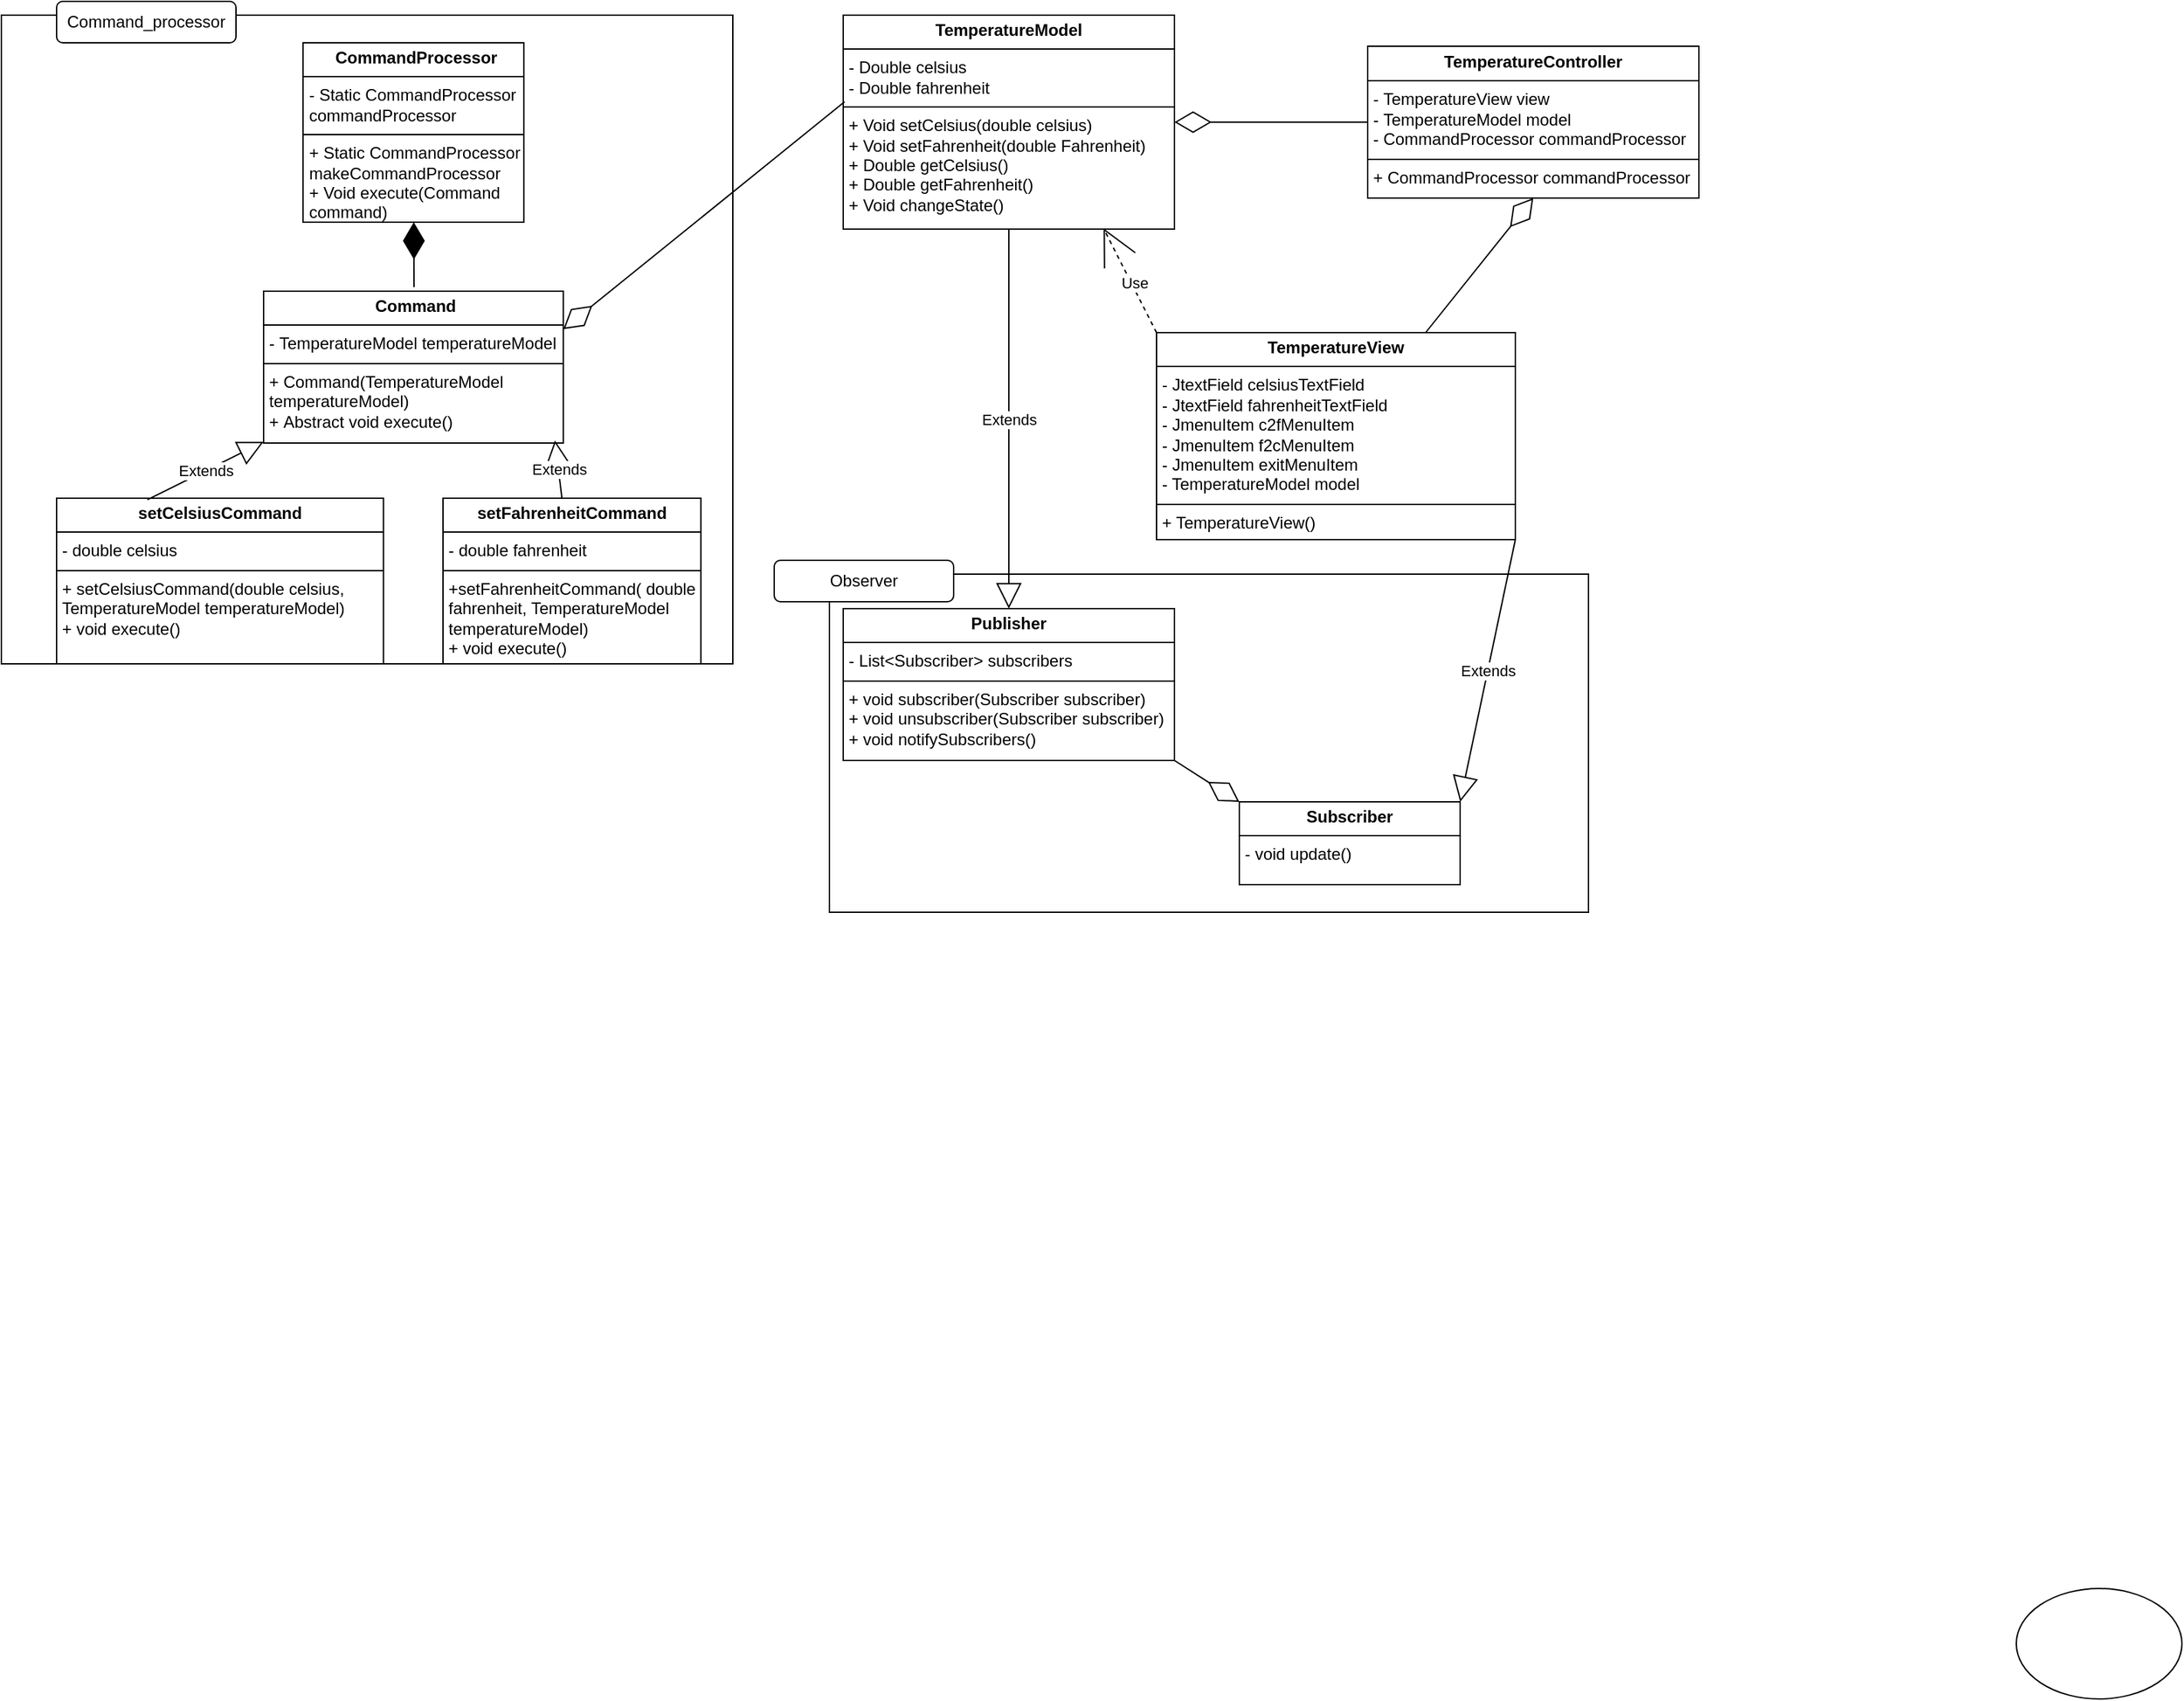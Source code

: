 <mxfile version="24.6.4" type="device">
  <diagram id="C5RBs43oDa-KdzZeNtuy" name="Page-1">
    <mxGraphModel dx="2345" dy="604" grid="1" gridSize="10" guides="1" tooltips="1" connect="1" arrows="1" fold="1" page="1" pageScale="1" pageWidth="827" pageHeight="1169" math="0" shadow="0">
      <root>
        <mxCell id="WIyWlLk6GJQsqaUBKTNV-0" />
        <mxCell id="WIyWlLk6GJQsqaUBKTNV-1" parent="WIyWlLk6GJQsqaUBKTNV-0" />
        <mxCell id="2lCU-ylSOdaoY_8AAfbb-0" value="" style="rounded=0;whiteSpace=wrap;html=1;" parent="WIyWlLk6GJQsqaUBKTNV-1" vertex="1">
          <mxGeometry x="-10" y="40" width="530" height="470" as="geometry" />
        </mxCell>
        <mxCell id="2lCU-ylSOdaoY_8AAfbb-1" value="" style="rounded=0;whiteSpace=wrap;html=1;" parent="WIyWlLk6GJQsqaUBKTNV-1" vertex="1">
          <mxGeometry x="590" y="445" width="550" height="245" as="geometry" />
        </mxCell>
        <mxCell id="2lCU-ylSOdaoY_8AAfbb-2" value="Command_processor" style="rounded=1;whiteSpace=wrap;html=1;" parent="WIyWlLk6GJQsqaUBKTNV-1" vertex="1">
          <mxGeometry x="30" y="30" width="130" height="30" as="geometry" />
        </mxCell>
        <mxCell id="2lCU-ylSOdaoY_8AAfbb-3" value="Observer" style="rounded=1;whiteSpace=wrap;html=1;" parent="WIyWlLk6GJQsqaUBKTNV-1" vertex="1">
          <mxGeometry x="550" y="435" width="130" height="30" as="geometry" />
        </mxCell>
        <mxCell id="2lCU-ylSOdaoY_8AAfbb-5" value="&lt;p style=&quot;margin:0px;margin-top:4px;text-align:center;&quot;&gt;&lt;b&gt;&amp;nbsp;CommandProcessor&lt;/b&gt;&lt;br&gt;&lt;/p&gt;&lt;hr size=&quot;1&quot; style=&quot;border-style:solid;&quot;&gt;&lt;p style=&quot;margin:0px;margin-left:4px;&quot;&gt;- Static CommandProcessor&lt;/p&gt;&lt;p style=&quot;margin:0px;margin-left:4px;&quot;&gt;commandProcessor&lt;/p&gt;&lt;hr size=&quot;1&quot; style=&quot;border-style:solid;&quot;&gt;&lt;p style=&quot;margin:0px;margin-left:4px;&quot;&gt;&lt;span style=&quot;background-color: initial;&quot;&gt;+ Static CommandProcessor makeCommandProcessor&lt;/span&gt;&lt;br&gt;&lt;/p&gt;&lt;p style=&quot;margin: 0px 0px 0px 4px;&quot;&gt;+&amp;nbsp;Void execute(Command command)&lt;/p&gt;" style="verticalAlign=top;align=left;overflow=fill;html=1;whiteSpace=wrap;" parent="WIyWlLk6GJQsqaUBKTNV-1" vertex="1">
          <mxGeometry x="208.59" y="60" width="160" height="130" as="geometry" />
        </mxCell>
        <mxCell id="2lCU-ylSOdaoY_8AAfbb-13" value="&lt;p style=&quot;margin:0px;margin-top:4px;text-align:center;&quot;&gt;&lt;b&gt;TemperatureController&lt;/b&gt;&lt;br&gt;&lt;/p&gt;&lt;hr size=&quot;1&quot; style=&quot;border-style:solid;&quot;&gt;&lt;p style=&quot;margin:0px;margin-left:4px;&quot;&gt;-&amp;nbsp;&lt;span style=&quot;background-color: initial;&quot;&gt;TemperatureView view&lt;/span&gt;&lt;/p&gt;&lt;p style=&quot;margin:0px;margin-left:4px;&quot;&gt;-&amp;nbsp;&lt;span style=&quot;background-color: initial;&quot;&gt;TemperatureModel model&lt;/span&gt;&lt;/p&gt;&lt;p style=&quot;margin:0px;margin-left:4px;&quot;&gt;&lt;span style=&quot;background-color: initial;&quot;&gt;-&amp;nbsp;&lt;/span&gt;&lt;span style=&quot;background-color: initial;&quot;&gt;CommandProcessor commandProcessor&lt;/span&gt;&lt;/p&gt;&lt;hr size=&quot;1&quot; style=&quot;border-style:solid;&quot;&gt;&lt;p style=&quot;margin:0px;margin-left:4px;&quot;&gt;+ CommandProcessor commandProcessor&lt;/p&gt;&lt;p style=&quot;margin: 0px 0px 0px 4px;&quot;&gt;&lt;br&gt;&lt;/p&gt;" style="verticalAlign=top;align=left;overflow=fill;html=1;whiteSpace=wrap;" parent="WIyWlLk6GJQsqaUBKTNV-1" vertex="1">
          <mxGeometry x="980" y="62.5" width="240" height="110" as="geometry" />
        </mxCell>
        <mxCell id="2lCU-ylSOdaoY_8AAfbb-16" value="&lt;p style=&quot;margin:0px;margin-top:4px;text-align:center;&quot;&gt;&lt;b&gt;TemperatureView&lt;/b&gt;&lt;br&gt;&lt;/p&gt;&lt;hr size=&quot;1&quot; style=&quot;border-style:solid;&quot;&gt;&lt;p style=&quot;margin:0px;margin-left:4px;&quot;&gt;- JtextField celsiusTextField&lt;/p&gt;&lt;p style=&quot;margin:0px;margin-left:4px;&quot;&gt;- JtextField fahrenheitTextField&lt;/p&gt;&lt;p style=&quot;margin:0px;margin-left:4px;&quot;&gt;-&amp;nbsp;&lt;span style=&quot;background-color: initial;&quot;&gt;JmenuItem c2fMenuItem&lt;/span&gt;&lt;/p&gt;&lt;p style=&quot;margin:0px;margin-left:4px;&quot;&gt;&lt;span style=&quot;background-color: initial;&quot;&gt;-&amp;nbsp;&lt;/span&gt;&lt;span style=&quot;background-color: initial;&quot;&gt;JmenuItem f2cMenuItem&lt;/span&gt;&lt;/p&gt;&lt;p style=&quot;margin:0px;margin-left:4px;&quot;&gt;- JmenuItem exitMenuItem&lt;/p&gt;&lt;p style=&quot;margin:0px;margin-left:4px;&quot;&gt;- TemperatureModel model&amp;nbsp;&lt;/p&gt;&lt;hr size=&quot;1&quot; style=&quot;border-style:solid;&quot;&gt;&lt;p style=&quot;margin:0px;margin-left:4px;&quot;&gt;+ TemperatureView()&lt;/p&gt;" style="verticalAlign=top;align=left;overflow=fill;html=1;whiteSpace=wrap;" parent="WIyWlLk6GJQsqaUBKTNV-1" vertex="1">
          <mxGeometry x="827" y="270" width="260" height="150" as="geometry" />
        </mxCell>
        <mxCell id="2lCU-ylSOdaoY_8AAfbb-17" value="&lt;p style=&quot;margin:0px;margin-top:4px;text-align:center;&quot;&gt;&lt;b&gt;&amp;nbsp;Command&lt;/b&gt;&lt;br&gt;&lt;/p&gt;&lt;hr size=&quot;1&quot; style=&quot;border-style:solid;&quot;&gt;&lt;p style=&quot;margin:0px;margin-left:4px;&quot;&gt;-&amp;nbsp;&lt;span style=&quot;background-color: initial;&quot;&gt;TemperatureModel temperatureModel&lt;/span&gt;&lt;br&gt;&lt;/p&gt;&lt;hr size=&quot;1&quot; style=&quot;border-style:solid;&quot;&gt;&lt;p style=&quot;margin:0px;margin-left:4px;&quot;&gt;&lt;span style=&quot;background-color: initial;&quot;&gt;+ Command(TemperatureModel temperatureModel)&lt;/span&gt;&lt;br&gt;&lt;/p&gt;&lt;p style=&quot;margin: 0px 0px 0px 4px;&quot;&gt;+&amp;nbsp;Abstract void execute()&lt;/p&gt;" style="verticalAlign=top;align=left;overflow=fill;html=1;whiteSpace=wrap;" parent="WIyWlLk6GJQsqaUBKTNV-1" vertex="1">
          <mxGeometry x="179.998" y="240" width="217.182" height="110" as="geometry" />
        </mxCell>
        <mxCell id="2lCU-ylSOdaoY_8AAfbb-18" value="&lt;p style=&quot;margin:0px;margin-top:4px;text-align:center;&quot;&gt;&lt;b&gt;setCelsiusCommand&lt;/b&gt;&lt;br&gt;&lt;/p&gt;&lt;hr size=&quot;1&quot; style=&quot;border-style:solid;&quot;&gt;&lt;p style=&quot;margin:0px;margin-left:4px;&quot;&gt;-&amp;nbsp;&lt;span style=&quot;background-color: initial;&quot;&gt;double celsius&lt;/span&gt;&lt;br&gt;&lt;/p&gt;&lt;hr size=&quot;1&quot; style=&quot;border-style:solid;&quot;&gt;&lt;p style=&quot;margin:0px;margin-left:4px;&quot;&gt;&lt;span style=&quot;background-color: initial;&quot;&gt;+ setCelsiusCommand(double celsius, TemperatureModel temperatureModel)&lt;/span&gt;&lt;br&gt;&lt;/p&gt;&lt;p style=&quot;margin: 0px 0px 0px 4px;&quot;&gt;+&amp;nbsp;void execute()&lt;/p&gt;" style="verticalAlign=top;align=left;overflow=fill;html=1;whiteSpace=wrap;" parent="WIyWlLk6GJQsqaUBKTNV-1" vertex="1">
          <mxGeometry x="30" y="390" width="236.84" height="120" as="geometry" />
        </mxCell>
        <mxCell id="2lCU-ylSOdaoY_8AAfbb-19" value="&lt;p style=&quot;margin:0px;margin-top:4px;text-align:center;&quot;&gt;&lt;b&gt;setFahrenheitCommand&lt;/b&gt;&lt;br&gt;&lt;/p&gt;&lt;hr size=&quot;1&quot; style=&quot;border-style:solid;&quot;&gt;&lt;p style=&quot;margin:0px;margin-left:4px;&quot;&gt;-&amp;nbsp;&lt;span style=&quot;background-color: initial;&quot;&gt;double fahrenheit&lt;/span&gt;&lt;br&gt;&lt;/p&gt;&lt;hr size=&quot;1&quot; style=&quot;border-style:solid;&quot;&gt;&lt;p style=&quot;margin:0px;margin-left:4px;&quot;&gt;&lt;span style=&quot;background-color: initial;&quot;&gt;+setFahrenheitCommand( double fahrenheit, TemperatureModel temperatureModel)&lt;/span&gt;&lt;br&gt;&lt;/p&gt;&lt;p style=&quot;margin: 0px 0px 0px 4px;&quot;&gt;+&amp;nbsp;void execute()&lt;/p&gt;" style="verticalAlign=top;align=left;overflow=fill;html=1;whiteSpace=wrap;" parent="WIyWlLk6GJQsqaUBKTNV-1" vertex="1">
          <mxGeometry x="310.0" y="390" width="186.84" height="120" as="geometry" />
        </mxCell>
        <mxCell id="2lCU-ylSOdaoY_8AAfbb-21" value="&lt;p style=&quot;margin:0px;margin-top:4px;text-align:center;&quot;&gt;&lt;b&gt;Publisher&lt;/b&gt;&lt;br&gt;&lt;/p&gt;&lt;hr size=&quot;1&quot; style=&quot;border-style:solid;&quot;&gt;&lt;p style=&quot;margin:0px;margin-left:4px;&quot;&gt;- List&amp;lt;Subscriber&amp;gt; subscribers&lt;/p&gt;&lt;hr size=&quot;1&quot; style=&quot;border-style:solid;&quot;&gt;&lt;p style=&quot;margin:0px;margin-left:4px;&quot;&gt;+ void subscriber(&lt;span style=&quot;background-color: initial;&quot;&gt;Subscriber s&lt;/span&gt;&lt;span style=&quot;background-color: initial;&quot;&gt;ubscriber)&lt;/span&gt;&lt;/p&gt;&lt;p style=&quot;margin:0px;margin-left:4px;&quot;&gt;&lt;span style=&quot;background-color: initial;&quot;&gt;+ void uns&lt;/span&gt;&lt;span style=&quot;background-color: initial;&quot;&gt;ubscriber(&lt;/span&gt;&lt;span style=&quot;background-color: initial;&quot;&gt;Subscriber s&lt;/span&gt;&lt;span style=&quot;background-color: initial;&quot;&gt;ubscriber)&lt;/span&gt;&lt;/p&gt;&lt;p style=&quot;margin:0px;margin-left:4px;&quot;&gt;+ void notify&lt;span style=&quot;background-color: initial;&quot;&gt;Subscribers()&lt;/span&gt;&lt;/p&gt;&lt;p style=&quot;margin: 0px 0px 0px 4px;&quot;&gt;&lt;br&gt;&lt;/p&gt;" style="verticalAlign=top;align=left;overflow=fill;html=1;whiteSpace=wrap;" parent="WIyWlLk6GJQsqaUBKTNV-1" vertex="1">
          <mxGeometry x="600" y="470" width="240" height="110" as="geometry" />
        </mxCell>
        <mxCell id="2lCU-ylSOdaoY_8AAfbb-22" value="&lt;p style=&quot;margin:0px;margin-top:4px;text-align:center;&quot;&gt;&lt;b&gt;Subscriber&lt;/b&gt;&lt;br&gt;&lt;/p&gt;&lt;hr size=&quot;1&quot; style=&quot;border-style:solid;&quot;&gt;&lt;p style=&quot;margin:0px;margin-left:4px;&quot;&gt;- void update()&lt;/p&gt;&lt;p style=&quot;margin: 0px 0px 0px 4px;&quot;&gt;&lt;br&gt;&lt;/p&gt;" style="verticalAlign=top;align=left;overflow=fill;html=1;whiteSpace=wrap;" parent="WIyWlLk6GJQsqaUBKTNV-1" vertex="1">
          <mxGeometry x="887" y="610" width="160" height="60" as="geometry" />
        </mxCell>
        <mxCell id="2lCU-ylSOdaoY_8AAfbb-23" value="&lt;p style=&quot;margin:0px;margin-top:4px;text-align:center;&quot;&gt;&lt;b&gt;TemperatureModel&lt;/b&gt;&lt;br&gt;&lt;/p&gt;&lt;hr size=&quot;1&quot; style=&quot;border-style:solid;&quot;&gt;&lt;p style=&quot;margin:0px;margin-left:4px;&quot;&gt;-&amp;nbsp;&lt;span style=&quot;background-color: initial;&quot;&gt;Double celsius&lt;/span&gt;&lt;/p&gt;&lt;p style=&quot;margin:0px;margin-left:4px;&quot;&gt;-&amp;nbsp;&lt;span style=&quot;background-color: initial;&quot;&gt;Double fahrenheit&lt;/span&gt;&lt;span style=&quot;background-color: initial; white-space: pre;&quot;&gt;&#x9;&lt;/span&gt;&lt;/p&gt;&lt;hr size=&quot;1&quot; style=&quot;border-style:solid;&quot;&gt;&lt;p style=&quot;margin:0px;margin-left:4px;&quot;&gt;+ Void setCelsius(double celsius)&lt;/p&gt;&lt;p style=&quot;margin:0px;margin-left:4px;&quot;&gt;+&amp;nbsp;Void setFahrenheit(double Fahrenheit)&lt;/p&gt;&lt;p style=&quot;margin:0px;margin-left:4px;&quot;&gt;+&amp;nbsp;Double getCelsius()&lt;/p&gt;&lt;p style=&quot;margin:0px;margin-left:4px;&quot;&gt;+&amp;nbsp;Double getFahrenheit()&lt;/p&gt;&lt;p style=&quot;margin:0px;margin-left:4px;&quot;&gt;+&amp;nbsp;Void changeState()&lt;/p&gt;&lt;p style=&quot;margin: 0px 0px 0px 4px;&quot;&gt;&lt;br&gt;&lt;/p&gt;" style="verticalAlign=top;align=left;overflow=fill;html=1;whiteSpace=wrap;" parent="WIyWlLk6GJQsqaUBKTNV-1" vertex="1">
          <mxGeometry x="600" y="40" width="240" height="155" as="geometry" />
        </mxCell>
        <mxCell id="2lCU-ylSOdaoY_8AAfbb-28" value="Extends" style="endArrow=block;endSize=16;endFill=0;html=1;rounded=0;exitX=0.5;exitY=1;exitDx=0;exitDy=0;entryX=0.5;entryY=0;entryDx=0;entryDy=0;" parent="WIyWlLk6GJQsqaUBKTNV-1" source="2lCU-ylSOdaoY_8AAfbb-23" target="2lCU-ylSOdaoY_8AAfbb-21" edge="1">
          <mxGeometry width="160" relative="1" as="geometry">
            <mxPoint x="987" y="420" as="sourcePoint" />
            <mxPoint x="910" y="461" as="targetPoint" />
          </mxGeometry>
        </mxCell>
        <mxCell id="2lCU-ylSOdaoY_8AAfbb-29" value="Extends" style="endArrow=block;endSize=16;endFill=0;html=1;rounded=0;exitX=1;exitY=1;exitDx=0;exitDy=0;entryX=1;entryY=0;entryDx=0;entryDy=0;" parent="WIyWlLk6GJQsqaUBKTNV-1" source="2lCU-ylSOdaoY_8AAfbb-16" target="2lCU-ylSOdaoY_8AAfbb-22" edge="1">
          <mxGeometry width="160" relative="1" as="geometry">
            <mxPoint x="997" y="430" as="sourcePoint" />
            <mxPoint x="920" y="471" as="targetPoint" />
          </mxGeometry>
        </mxCell>
        <mxCell id="2lCU-ylSOdaoY_8AAfbb-32" value="Extends" style="endArrow=block;endSize=16;endFill=0;html=1;rounded=0;entryX=0.972;entryY=0.983;entryDx=0;entryDy=0;entryPerimeter=0;" parent="WIyWlLk6GJQsqaUBKTNV-1" source="2lCU-ylSOdaoY_8AAfbb-19" target="2lCU-ylSOdaoY_8AAfbb-17" edge="1">
          <mxGeometry width="160" relative="1" as="geometry">
            <mxPoint x="397.18" y="379.87" as="sourcePoint" />
            <mxPoint x="400" y="270" as="targetPoint" />
          </mxGeometry>
        </mxCell>
        <mxCell id="2lCU-ylSOdaoY_8AAfbb-33" value="Extends" style="endArrow=block;endSize=16;endFill=0;html=1;rounded=0;exitX=0.278;exitY=0.009;exitDx=0;exitDy=0;exitPerimeter=0;" parent="WIyWlLk6GJQsqaUBKTNV-1" source="2lCU-ylSOdaoY_8AAfbb-18" target="2lCU-ylSOdaoY_8AAfbb-17" edge="1">
          <mxGeometry width="160" relative="1" as="geometry">
            <mxPoint x="99" y="400" as="sourcePoint" />
            <mxPoint x="192" y="270" as="targetPoint" />
          </mxGeometry>
        </mxCell>
        <mxCell id="2lCU-ylSOdaoY_8AAfbb-34" value="" style="ellipse;whiteSpace=wrap;html=1;" parent="WIyWlLk6GJQsqaUBKTNV-1" vertex="1">
          <mxGeometry x="1450" y="1180" width="120" height="80" as="geometry" />
        </mxCell>
        <mxCell id="2lCU-ylSOdaoY_8AAfbb-37" value="" style="endArrow=diamondThin;endFill=0;endSize=24;html=1;rounded=0;entryX=0;entryY=0;entryDx=0;entryDy=0;exitX=1;exitY=1;exitDx=0;exitDy=0;" parent="WIyWlLk6GJQsqaUBKTNV-1" source="2lCU-ylSOdaoY_8AAfbb-21" target="2lCU-ylSOdaoY_8AAfbb-22" edge="1">
          <mxGeometry x="-0.004" width="160" relative="1" as="geometry">
            <mxPoint x="730" y="702.5" as="sourcePoint" />
            <mxPoint x="890" y="702.5" as="targetPoint" />
            <mxPoint as="offset" />
          </mxGeometry>
        </mxCell>
        <mxCell id="2lCU-ylSOdaoY_8AAfbb-38" value="" style="endArrow=diamondThin;endFill=0;endSize=24;html=1;rounded=0;exitX=0.004;exitY=0.405;exitDx=0;exitDy=0;exitPerimeter=0;entryX=1;entryY=0.25;entryDx=0;entryDy=0;" parent="WIyWlLk6GJQsqaUBKTNV-1" source="2lCU-ylSOdaoY_8AAfbb-23" target="2lCU-ylSOdaoY_8AAfbb-17" edge="1">
          <mxGeometry width="160" relative="1" as="geometry">
            <mxPoint x="400" y="260" as="sourcePoint" />
            <mxPoint x="580" y="240" as="targetPoint" />
          </mxGeometry>
        </mxCell>
        <mxCell id="kpksHo3tFf5BssAFpzJU-2" value="" style="endArrow=diamondThin;endFill=0;endSize=24;html=1;rounded=0;" parent="WIyWlLk6GJQsqaUBKTNV-1" source="2lCU-ylSOdaoY_8AAfbb-13" target="2lCU-ylSOdaoY_8AAfbb-23" edge="1">
          <mxGeometry width="160" relative="1" as="geometry">
            <mxPoint x="867" y="195" as="sourcePoint" />
            <mxPoint x="840" y="118" as="targetPoint" />
          </mxGeometry>
        </mxCell>
        <mxCell id="kpksHo3tFf5BssAFpzJU-3" value="" style="endArrow=diamondThin;endFill=0;endSize=24;html=1;rounded=0;entryX=0.5;entryY=1;entryDx=0;entryDy=0;exitX=0.75;exitY=0;exitDx=0;exitDy=0;" parent="WIyWlLk6GJQsqaUBKTNV-1" source="2lCU-ylSOdaoY_8AAfbb-16" target="2lCU-ylSOdaoY_8AAfbb-13" edge="1">
          <mxGeometry width="160" relative="1" as="geometry">
            <mxPoint x="1130" y="220" as="sourcePoint" />
            <mxPoint x="990" y="220" as="targetPoint" />
          </mxGeometry>
        </mxCell>
        <mxCell id="kpksHo3tFf5BssAFpzJU-10" value="" style="endArrow=diamondThin;endFill=1;endSize=24;html=1;rounded=0;" parent="WIyWlLk6GJQsqaUBKTNV-1" target="2lCU-ylSOdaoY_8AAfbb-5" edge="1">
          <mxGeometry width="160" relative="1" as="geometry">
            <mxPoint x="289" y="237" as="sourcePoint" />
            <mxPoint x="180" y="210.003" as="targetPoint" />
          </mxGeometry>
        </mxCell>
        <mxCell id="p2NjPvMwljrq-ouLLTbD-0" value="" style="endArrow=open;endFill=0;endSize=24;html=1;rounded=0;exitX=0;exitY=0;exitDx=0;exitDy=0;entryX=0.786;entryY=0.997;entryDx=0;entryDy=0;entryPerimeter=0;dashed=1;" edge="1" parent="WIyWlLk6GJQsqaUBKTNV-1" source="2lCU-ylSOdaoY_8AAfbb-16" target="2lCU-ylSOdaoY_8AAfbb-23">
          <mxGeometry width="160" relative="1" as="geometry">
            <mxPoint x="343" y="235" as="sourcePoint" />
            <mxPoint x="751" y="236" as="targetPoint" />
            <Array as="points" />
          </mxGeometry>
        </mxCell>
        <mxCell id="p2NjPvMwljrq-ouLLTbD-1" value="Use" style="edgeLabel;html=1;align=center;verticalAlign=middle;resizable=0;points=[];" vertex="1" connectable="0" parent="p2NjPvMwljrq-ouLLTbD-0">
          <mxGeometry x="-0.058" y="-2" relative="1" as="geometry">
            <mxPoint as="offset" />
          </mxGeometry>
        </mxCell>
      </root>
    </mxGraphModel>
  </diagram>
</mxfile>
